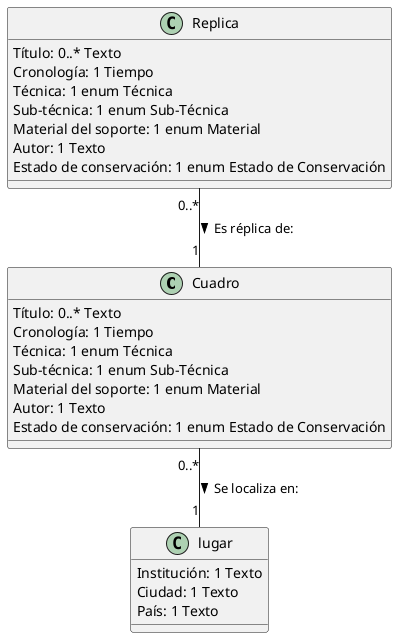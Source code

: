 @startuml
class Cuadro{
Título: 0..* Texto 
Cronología: 1 Tiempo
Técnica: 1 enum Técnica
Sub-técnica: 1 enum Sub-Técnica
Material del soporte: 1 enum Material
Autor: 1 Texto
Estado de conservación: 1 enum Estado de Conservación
}

class lugar{
Institución: 1 Texto
Ciudad: 1 Texto
País: 1 Texto
}

Cuadro "0..*" --"1"lugar :Se localiza en: >



class Replica{
Título: 0..* Texto
Cronología: 1 Tiempo
Técnica: 1 enum Técnica
Sub-técnica: 1 enum Sub-Técnica
Material del soporte: 1 enum Material
Autor: 1 Texto
Estado de conservación: 1 enum Estado de Conservación
}


Replica "0..*" --"1"Cuadro :Es réplica de: >
@enduml